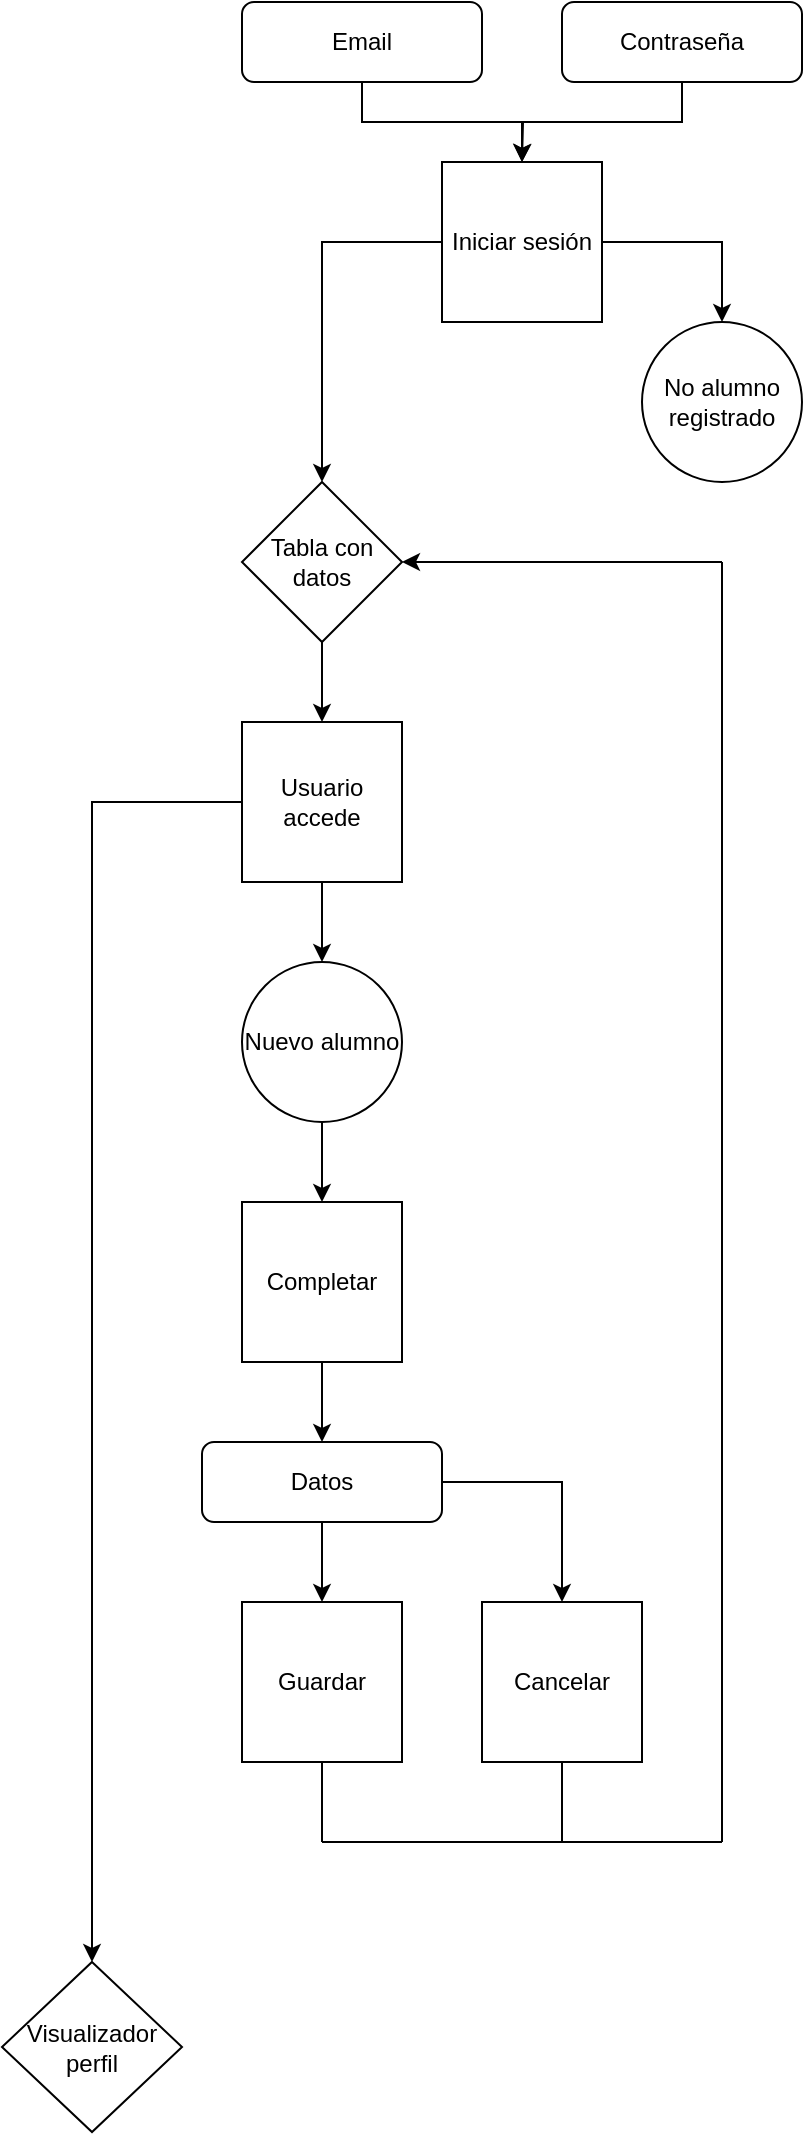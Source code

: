 <mxfile version="16.1.0" type="google"><diagram id="C5RBs43oDa-KdzZeNtuy" name="Page-1"><mxGraphModel dx="733" dy="676" grid="1" gridSize="10" guides="1" tooltips="1" connect="1" arrows="1" fold="1" page="1" pageScale="1" pageWidth="827" pageHeight="1169" background="#ffffff" math="0" shadow="0"><root><mxCell id="WIyWlLk6GJQsqaUBKTNV-0"/><mxCell id="WIyWlLk6GJQsqaUBKTNV-1" parent="WIyWlLk6GJQsqaUBKTNV-0"/><mxCell id="DNfnkLiiDF2Rnvv3-_Ws-7" style="edgeStyle=orthogonalEdgeStyle;rounded=0;orthogonalLoop=1;jettySize=auto;html=1;exitX=0.5;exitY=1;exitDx=0;exitDy=0;" parent="WIyWlLk6GJQsqaUBKTNV-1" source="WIyWlLk6GJQsqaUBKTNV-3" edge="1"><mxGeometry relative="1" as="geometry"><mxPoint x="420" y="120" as="targetPoint"/></mxGeometry></mxCell><mxCell id="WIyWlLk6GJQsqaUBKTNV-3" value="Email" style="rounded=1;whiteSpace=wrap;html=1;fontSize=12;glass=0;strokeWidth=1;shadow=0;" parent="WIyWlLk6GJQsqaUBKTNV-1" vertex="1"><mxGeometry x="280" y="40" width="120" height="40" as="geometry"/></mxCell><mxCell id="DNfnkLiiDF2Rnvv3-_Ws-6" style="edgeStyle=orthogonalEdgeStyle;rounded=0;orthogonalLoop=1;jettySize=auto;html=1;exitX=0.5;exitY=1;exitDx=0;exitDy=0;entryX=0.5;entryY=0;entryDx=0;entryDy=0;" parent="WIyWlLk6GJQsqaUBKTNV-1" source="DNfnkLiiDF2Rnvv3-_Ws-0" target="DNfnkLiiDF2Rnvv3-_Ws-1" edge="1"><mxGeometry relative="1" as="geometry"/></mxCell><mxCell id="DNfnkLiiDF2Rnvv3-_Ws-0" value="Contraseña" style="rounded=1;whiteSpace=wrap;html=1;fontSize=12;glass=0;strokeWidth=1;shadow=0;" parent="WIyWlLk6GJQsqaUBKTNV-1" vertex="1"><mxGeometry x="440" y="40" width="120" height="40" as="geometry"/></mxCell><mxCell id="DNfnkLiiDF2Rnvv3-_Ws-5" style="edgeStyle=orthogonalEdgeStyle;rounded=0;orthogonalLoop=1;jettySize=auto;html=1;entryX=0.5;entryY=0;entryDx=0;entryDy=0;" parent="WIyWlLk6GJQsqaUBKTNV-1" source="DNfnkLiiDF2Rnvv3-_Ws-1" target="DNfnkLiiDF2Rnvv3-_Ws-4" edge="1"><mxGeometry relative="1" as="geometry"/></mxCell><mxCell id="DNfnkLiiDF2Rnvv3-_Ws-10" style="edgeStyle=orthogonalEdgeStyle;rounded=0;orthogonalLoop=1;jettySize=auto;html=1;" parent="WIyWlLk6GJQsqaUBKTNV-1" source="DNfnkLiiDF2Rnvv3-_Ws-1" target="DNfnkLiiDF2Rnvv3-_Ws-9" edge="1"><mxGeometry relative="1" as="geometry"/></mxCell><mxCell id="DNfnkLiiDF2Rnvv3-_Ws-1" value="Iniciar sesión" style="whiteSpace=wrap;html=1;aspect=fixed;" parent="WIyWlLk6GJQsqaUBKTNV-1" vertex="1"><mxGeometry x="380" y="120" width="80" height="80" as="geometry"/></mxCell><mxCell id="DNfnkLiiDF2Rnvv3-_Ws-4" value="No alumno registrado" style="ellipse;whiteSpace=wrap;html=1;aspect=fixed;" parent="WIyWlLk6GJQsqaUBKTNV-1" vertex="1"><mxGeometry x="480" y="200" width="80" height="80" as="geometry"/></mxCell><mxCell id="DNfnkLiiDF2Rnvv3-_Ws-12" style="edgeStyle=orthogonalEdgeStyle;rounded=0;orthogonalLoop=1;jettySize=auto;html=1;entryX=0.5;entryY=0;entryDx=0;entryDy=0;" parent="WIyWlLk6GJQsqaUBKTNV-1" source="DNfnkLiiDF2Rnvv3-_Ws-9" target="DNfnkLiiDF2Rnvv3-_Ws-11" edge="1"><mxGeometry relative="1" as="geometry"/></mxCell><mxCell id="DNfnkLiiDF2Rnvv3-_Ws-9" value="Tabla con datos" style="rhombus;whiteSpace=wrap;html=1;" parent="WIyWlLk6GJQsqaUBKTNV-1" vertex="1"><mxGeometry x="280" y="280" width="80" height="80" as="geometry"/></mxCell><mxCell id="DNfnkLiiDF2Rnvv3-_Ws-15" style="edgeStyle=orthogonalEdgeStyle;rounded=0;orthogonalLoop=1;jettySize=auto;html=1;entryX=0.5;entryY=0;entryDx=0;entryDy=0;" parent="WIyWlLk6GJQsqaUBKTNV-1" source="DNfnkLiiDF2Rnvv3-_Ws-11" target="DNfnkLiiDF2Rnvv3-_Ws-13" edge="1"><mxGeometry relative="1" as="geometry"/></mxCell><mxCell id="DNfnkLiiDF2Rnvv3-_Ws-34" style="edgeStyle=orthogonalEdgeStyle;rounded=0;orthogonalLoop=1;jettySize=auto;html=1;entryX=0.5;entryY=0;entryDx=0;entryDy=0;" parent="WIyWlLk6GJQsqaUBKTNV-1" source="DNfnkLiiDF2Rnvv3-_Ws-11" target="DNfnkLiiDF2Rnvv3-_Ws-14" edge="1"><mxGeometry relative="1" as="geometry"><mxPoint x="210" y="1020.0" as="targetPoint"/></mxGeometry></mxCell><mxCell id="DNfnkLiiDF2Rnvv3-_Ws-11" value="Usuario accede" style="whiteSpace=wrap;html=1;aspect=fixed;" parent="WIyWlLk6GJQsqaUBKTNV-1" vertex="1"><mxGeometry x="280" y="400" width="80" height="80" as="geometry"/></mxCell><mxCell id="DNfnkLiiDF2Rnvv3-_Ws-17" style="edgeStyle=orthogonalEdgeStyle;rounded=0;orthogonalLoop=1;jettySize=auto;html=1;" parent="WIyWlLk6GJQsqaUBKTNV-1" source="DNfnkLiiDF2Rnvv3-_Ws-13" target="DNfnkLiiDF2Rnvv3-_Ws-16" edge="1"><mxGeometry relative="1" as="geometry"/></mxCell><mxCell id="DNfnkLiiDF2Rnvv3-_Ws-13" value="Nuevo alumno" style="ellipse;whiteSpace=wrap;html=1;aspect=fixed;" parent="WIyWlLk6GJQsqaUBKTNV-1" vertex="1"><mxGeometry x="280" y="520" width="80" height="80" as="geometry"/></mxCell><mxCell id="DNfnkLiiDF2Rnvv3-_Ws-14" value="Visualizador perfil" style="rhombus;whiteSpace=wrap;html=1;" parent="WIyWlLk6GJQsqaUBKTNV-1" vertex="1"><mxGeometry x="160" y="1020" width="90" height="85" as="geometry"/></mxCell><mxCell id="DNfnkLiiDF2Rnvv3-_Ws-19" style="edgeStyle=orthogonalEdgeStyle;rounded=0;orthogonalLoop=1;jettySize=auto;html=1;entryX=0.5;entryY=0;entryDx=0;entryDy=0;" parent="WIyWlLk6GJQsqaUBKTNV-1" source="DNfnkLiiDF2Rnvv3-_Ws-16" target="DNfnkLiiDF2Rnvv3-_Ws-18" edge="1"><mxGeometry relative="1" as="geometry"/></mxCell><mxCell id="DNfnkLiiDF2Rnvv3-_Ws-16" value="Completar" style="whiteSpace=wrap;html=1;aspect=fixed;" parent="WIyWlLk6GJQsqaUBKTNV-1" vertex="1"><mxGeometry x="280" y="640" width="80" height="80" as="geometry"/></mxCell><mxCell id="DNfnkLiiDF2Rnvv3-_Ws-22" style="edgeStyle=orthogonalEdgeStyle;rounded=0;orthogonalLoop=1;jettySize=auto;html=1;entryX=0.5;entryY=0;entryDx=0;entryDy=0;" parent="WIyWlLk6GJQsqaUBKTNV-1" source="DNfnkLiiDF2Rnvv3-_Ws-18" target="DNfnkLiiDF2Rnvv3-_Ws-21" edge="1"><mxGeometry relative="1" as="geometry"/></mxCell><mxCell id="DNfnkLiiDF2Rnvv3-_Ws-23" style="edgeStyle=orthogonalEdgeStyle;rounded=0;orthogonalLoop=1;jettySize=auto;html=1;entryX=0.5;entryY=0;entryDx=0;entryDy=0;" parent="WIyWlLk6GJQsqaUBKTNV-1" source="DNfnkLiiDF2Rnvv3-_Ws-18" target="DNfnkLiiDF2Rnvv3-_Ws-20" edge="1"><mxGeometry relative="1" as="geometry"/></mxCell><mxCell id="DNfnkLiiDF2Rnvv3-_Ws-18" value="Datos" style="rounded=1;whiteSpace=wrap;html=1;" parent="WIyWlLk6GJQsqaUBKTNV-1" vertex="1"><mxGeometry x="260" y="760" width="120" height="40" as="geometry"/></mxCell><mxCell id="DNfnkLiiDF2Rnvv3-_Ws-20" value="Cancelar" style="whiteSpace=wrap;html=1;aspect=fixed;" parent="WIyWlLk6GJQsqaUBKTNV-1" vertex="1"><mxGeometry x="400" y="840" width="80" height="80" as="geometry"/></mxCell><mxCell id="DNfnkLiiDF2Rnvv3-_Ws-21" value="Guardar" style="whiteSpace=wrap;html=1;aspect=fixed;" parent="WIyWlLk6GJQsqaUBKTNV-1" vertex="1"><mxGeometry x="280" y="840" width="80" height="80" as="geometry"/></mxCell><mxCell id="DNfnkLiiDF2Rnvv3-_Ws-26" value="" style="endArrow=none;html=1;rounded=0;exitX=0.5;exitY=1;exitDx=0;exitDy=0;" parent="WIyWlLk6GJQsqaUBKTNV-1" source="DNfnkLiiDF2Rnvv3-_Ws-21" edge="1"><mxGeometry width="50" height="50" relative="1" as="geometry"><mxPoint x="350" y="980" as="sourcePoint"/><mxPoint x="320" y="960" as="targetPoint"/></mxGeometry></mxCell><mxCell id="DNfnkLiiDF2Rnvv3-_Ws-27" value="" style="endArrow=none;html=1;rounded=0;" parent="WIyWlLk6GJQsqaUBKTNV-1" edge="1"><mxGeometry width="50" height="50" relative="1" as="geometry"><mxPoint x="520" y="960" as="sourcePoint"/><mxPoint x="520" y="320" as="targetPoint"/></mxGeometry></mxCell><mxCell id="DNfnkLiiDF2Rnvv3-_Ws-30" value="" style="endArrow=classic;html=1;rounded=0;entryX=1;entryY=0.5;entryDx=0;entryDy=0;" parent="WIyWlLk6GJQsqaUBKTNV-1" target="DNfnkLiiDF2Rnvv3-_Ws-9" edge="1"><mxGeometry width="50" height="50" relative="1" as="geometry"><mxPoint x="520" y="320" as="sourcePoint"/><mxPoint x="830" y="720" as="targetPoint"/></mxGeometry></mxCell><mxCell id="DNfnkLiiDF2Rnvv3-_Ws-32" value="" style="endArrow=none;html=1;rounded=0;exitX=0.5;exitY=1;exitDx=0;exitDy=0;" parent="WIyWlLk6GJQsqaUBKTNV-1" source="DNfnkLiiDF2Rnvv3-_Ws-20" edge="1"><mxGeometry width="50" height="50" relative="1" as="geometry"><mxPoint x="780" y="740" as="sourcePoint"/><mxPoint x="440" y="960" as="targetPoint"/></mxGeometry></mxCell><mxCell id="DNfnkLiiDF2Rnvv3-_Ws-33" value="" style="endArrow=none;html=1;rounded=0;" parent="WIyWlLk6GJQsqaUBKTNV-1" edge="1"><mxGeometry width="50" height="50" relative="1" as="geometry"><mxPoint x="320" y="960" as="sourcePoint"/><mxPoint x="520" y="960" as="targetPoint"/></mxGeometry></mxCell></root></mxGraphModel></diagram></mxfile>